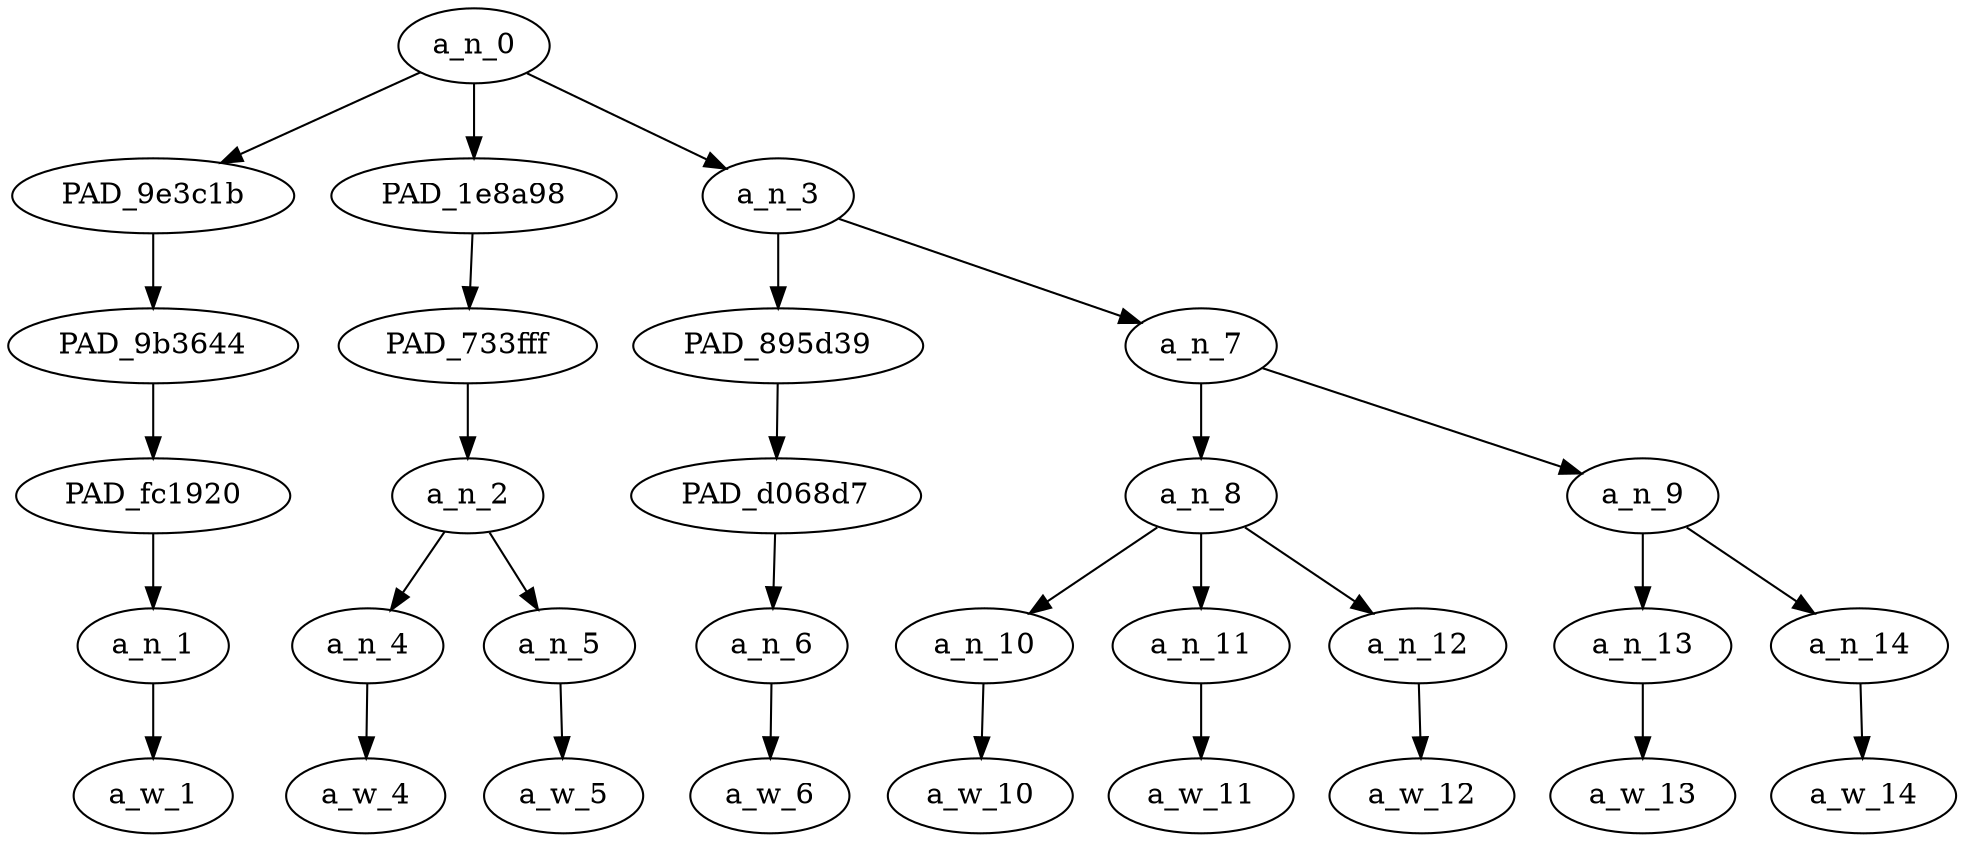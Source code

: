 strict digraph "" {
	a_n_0	[div_dir=1,
		index=0,
		level=5,
		pos="2.0416666666666665,5!",
		text_span="[0, 1, 2, 3, 4, 5, 6, 7, 8]",
		value=1.00000003];
	PAD_9e3c1b	[div_dir=-1,
		index=0,
		level=4,
		pos="0.0,4!",
		text_span="[0]",
		value=0.03452228];
	a_n_0 -> PAD_9e3c1b;
	PAD_1e8a98	[div_dir=1,
		index=1,
		level=4,
		pos="1.5,4!",
		text_span="[1, 2]",
		value=0.05288593];
	a_n_0 -> PAD_1e8a98;
	a_n_3	[div_dir=1,
		index=2,
		level=4,
		pos="4.625,4!",
		text_span="[3, 4, 5, 6, 7, 8]",
		value=0.91251671];
	a_n_0 -> a_n_3;
	PAD_9b3644	[div_dir=-1,
		index=0,
		level=3,
		pos="0.0,3!",
		text_span="[0]",
		value=0.03452228];
	PAD_9e3c1b -> PAD_9b3644;
	PAD_fc1920	[div_dir=-1,
		index=0,
		level=2,
		pos="0.0,2!",
		text_span="[0]",
		value=0.03452228];
	PAD_9b3644 -> PAD_fc1920;
	a_n_1	[div_dir=-1,
		index=0,
		level=1,
		pos="0.0,1!",
		text_span="[0]",
		value=0.03452228];
	PAD_fc1920 -> a_n_1;
	a_w_1	[div_dir=0,
		index=0,
		level=0,
		pos="0,0!",
		text_span="[0]",
		value=anyway];
	a_n_1 -> a_w_1;
	PAD_733fff	[div_dir=1,
		index=1,
		level=3,
		pos="1.5,3!",
		text_span="[1, 2]",
		value=0.05288593];
	PAD_1e8a98 -> PAD_733fff;
	a_n_2	[div_dir=1,
		index=1,
		level=2,
		pos="1.5,2!",
		text_span="[1, 2]",
		value=0.05288593];
	PAD_733fff -> a_n_2;
	a_n_4	[div_dir=1,
		index=1,
		level=1,
		pos="1.0,1!",
		text_span="[1]",
		value=0.02889476];
	a_n_2 -> a_n_4;
	a_n_5	[div_dir=1,
		index=2,
		level=1,
		pos="2.0,1!",
		text_span="[2]",
		value=0.02394967];
	a_n_2 -> a_n_5;
	a_w_4	[div_dir=0,
		index=1,
		level=0,
		pos="1,0!",
		text_span="[1]",
		value=you];
	a_n_4 -> a_w_4;
	a_w_5	[div_dir=0,
		index=2,
		level=0,
		pos="2,0!",
		text_span="[2]",
		value=all];
	a_n_5 -> a_w_5;
	PAD_895d39	[div_dir=1,
		index=2,
		level=3,
		pos="3.0,3!",
		text_span="[3]",
		value=0.03373443];
	a_n_3 -> PAD_895d39;
	a_n_7	[div_dir=1,
		index=3,
		level=3,
		pos="6.25,3!",
		text_span="[4, 5, 6, 7, 8]",
		value=0.87866568];
	a_n_3 -> a_n_7;
	PAD_d068d7	[div_dir=1,
		index=2,
		level=2,
		pos="3.0,2!",
		text_span="[3]",
		value=0.03373443];
	PAD_895d39 -> PAD_d068d7;
	a_n_6	[div_dir=1,
		index=3,
		level=1,
		pos="3.0,1!",
		text_span="[3]",
		value=0.03373443];
	PAD_d068d7 -> a_n_6;
	a_w_6	[div_dir=0,
		index=3,
		level=0,
		pos="3,0!",
		text_span="[3]",
		value=see];
	a_n_6 -> a_w_6;
	a_n_8	[div_dir=1,
		index=3,
		level=2,
		pos="5.0,2!",
		text_span="[4, 5, 6]",
		value=0.46610309];
	a_n_7 -> a_n_8;
	a_n_9	[div_dir=-1,
		index=4,
		level=2,
		pos="7.5,2!",
		text_span="[7, 8]",
		value=0.41245488];
	a_n_7 -> a_n_9;
	a_n_10	[div_dir=1,
		index=4,
		level=1,
		pos="4.0,1!",
		text_span="[4]",
		value=0.04632763];
	a_n_8 -> a_n_10;
	a_n_11	[div_dir=1,
		index=5,
		level=1,
		pos="5.0,1!",
		text_span="[5]",
		value=0.11880515];
	a_n_8 -> a_n_11;
	a_n_12	[div_dir=1,
		index=6,
		level=1,
		pos="6.0,1!",
		text_span="[6]",
		value=0.30059125];
	a_n_8 -> a_n_12;
	a_w_10	[div_dir=0,
		index=4,
		level=0,
		pos="4,0!",
		text_span="[4]",
		value=these];
	a_n_10 -> a_w_10;
	a_w_11	[div_dir=0,
		index=5,
		level=0,
		pos="5,0!",
		text_span="[5]",
		value=euro];
	a_n_11 -> a_w_11;
	a_w_12	[div_dir=0,
		index=6,
		level=0,
		pos="6,0!",
		text_span="[6]",
		value=niggas];
	a_n_12 -> a_w_12;
	a_n_13	[div_dir=-1,
		index=7,
		level=1,
		pos="7.0,1!",
		text_span="[7]",
		value=0.07188758];
	a_n_9 -> a_n_13;
	a_n_14	[div_dir=-1,
		index=8,
		level=1,
		pos="8.0,1!",
		text_span="[8]",
		value=0.34033752];
	a_n_9 -> a_n_14;
	a_w_13	[div_dir=0,
		index=7,
		level=0,
		pos="7,0!",
		text_span="[7]",
		value=dangerous];
	a_n_13 -> a_w_13;
	a_w_14	[div_dir=0,
		index=8,
		level=0,
		pos="8,0!",
		text_span="[8]",
		value=mofuckas];
	a_n_14 -> a_w_14;
}

